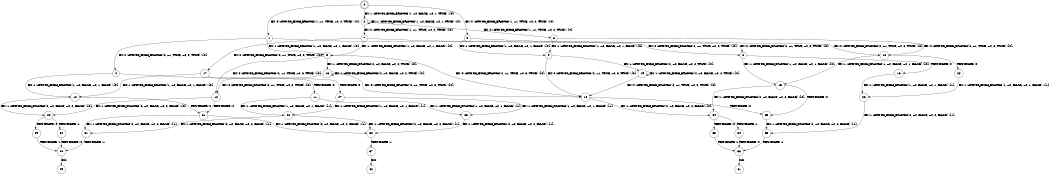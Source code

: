 digraph BCG {
size = "7, 10.5";
center = TRUE;
node [shape = circle];
0 [peripheries = 2];
0 -> 1 [label = "EX !0 !ATOMIC_EXCH_BRANCH (1, +1, TRUE, +0, 2, TRUE) !{0}"];
0 -> 2 [label = "EX !1 !ATOMIC_EXCH_BRANCH (1, +0, FALSE, +0, 1, TRUE) !{0}"];
0 -> 3 [label = "EX !0 !ATOMIC_EXCH_BRANCH (1, +1, TRUE, +0, 2, TRUE) !{0}"];
1 -> 4 [label = "EX !0 !ATOMIC_EXCH_BRANCH (2, +1, TRUE, +0, 3, TRUE) !{0}"];
1 -> 5 [label = "EX !1 !ATOMIC_EXCH_BRANCH (1, +0, FALSE, +0, 1, FALSE) !{0}"];
1 -> 6 [label = "EX !0 !ATOMIC_EXCH_BRANCH (2, +1, TRUE, +0, 3, TRUE) !{0}"];
2 -> 2 [label = "EX !1 !ATOMIC_EXCH_BRANCH (1, +0, FALSE, +0, 1, TRUE) !{0}"];
2 -> 7 [label = "EX !0 !ATOMIC_EXCH_BRANCH (1, +1, TRUE, +0, 2, TRUE) !{0}"];
2 -> 8 [label = "EX !0 !ATOMIC_EXCH_BRANCH (1, +1, TRUE, +0, 2, TRUE) !{0}"];
3 -> 9 [label = "EX !1 !ATOMIC_EXCH_BRANCH (1, +0, FALSE, +0, 1, FALSE) !{0}"];
3 -> 6 [label = "EX !0 !ATOMIC_EXCH_BRANCH (2, +1, TRUE, +0, 3, TRUE) !{0}"];
4 -> 10 [label = "EX !1 !ATOMIC_EXCH_BRANCH (1, +0, FALSE, +0, 1, FALSE) !{0}"];
4 -> 11 [label = "TERMINATE !0"];
5 -> 12 [label = "EX !0 !ATOMIC_EXCH_BRANCH (2, +1, TRUE, +0, 3, TRUE) !{0}"];
5 -> 13 [label = "EX !1 !ATOMIC_EXCH_BRANCH (2, +0, FALSE, +0, 2, TRUE) !{0}"];
5 -> 14 [label = "EX !0 !ATOMIC_EXCH_BRANCH (2, +1, TRUE, +0, 3, TRUE) !{0}"];
6 -> 15 [label = "EX !1 !ATOMIC_EXCH_BRANCH (1, +0, FALSE, +0, 1, FALSE) !{0}"];
6 -> 16 [label = "TERMINATE !0"];
7 -> 17 [label = "EX !0 !ATOMIC_EXCH_BRANCH (2, +1, TRUE, +0, 3, TRUE) !{0}"];
7 -> 5 [label = "EX !1 !ATOMIC_EXCH_BRANCH (1, +0, FALSE, +0, 1, FALSE) !{0}"];
7 -> 18 [label = "EX !0 !ATOMIC_EXCH_BRANCH (2, +1, TRUE, +0, 3, TRUE) !{0}"];
8 -> 9 [label = "EX !1 !ATOMIC_EXCH_BRANCH (1, +0, FALSE, +0, 1, FALSE) !{0}"];
8 -> 18 [label = "EX !0 !ATOMIC_EXCH_BRANCH (2, +1, TRUE, +0, 3, TRUE) !{0}"];
9 -> 19 [label = "EX !1 !ATOMIC_EXCH_BRANCH (2, +0, FALSE, +0, 2, TRUE) !{0}"];
9 -> 14 [label = "EX !0 !ATOMIC_EXCH_BRANCH (2, +1, TRUE, +0, 3, TRUE) !{0}"];
10 -> 20 [label = "EX !1 !ATOMIC_EXCH_BRANCH (2, +0, FALSE, +0, 2, FALSE) !{0}"];
10 -> 21 [label = "TERMINATE !0"];
11 -> 22 [label = "EX !1 !ATOMIC_EXCH_BRANCH (1, +0, FALSE, +0, 1, FALSE) !{1}"];
11 -> 23 [label = "EX !1 !ATOMIC_EXCH_BRANCH (1, +0, FALSE, +0, 1, FALSE) !{1}"];
12 -> 20 [label = "EX !1 !ATOMIC_EXCH_BRANCH (2, +0, FALSE, +0, 2, FALSE) !{0}"];
12 -> 21 [label = "TERMINATE !0"];
13 -> 12 [label = "EX !0 !ATOMIC_EXCH_BRANCH (2, +1, TRUE, +0, 3, TRUE) !{0}"];
13 -> 13 [label = "EX !1 !ATOMIC_EXCH_BRANCH (2, +0, FALSE, +0, 2, TRUE) !{0}"];
13 -> 14 [label = "EX !0 !ATOMIC_EXCH_BRANCH (2, +1, TRUE, +0, 3, TRUE) !{0}"];
14 -> 24 [label = "EX !1 !ATOMIC_EXCH_BRANCH (2, +0, FALSE, +0, 2, FALSE) !{0}"];
14 -> 25 [label = "TERMINATE !0"];
15 -> 24 [label = "EX !1 !ATOMIC_EXCH_BRANCH (2, +0, FALSE, +0, 2, FALSE) !{0}"];
15 -> 25 [label = "TERMINATE !0"];
16 -> 26 [label = "EX !1 !ATOMIC_EXCH_BRANCH (1, +0, FALSE, +0, 1, FALSE) !{1}"];
17 -> 10 [label = "EX !1 !ATOMIC_EXCH_BRANCH (1, +0, FALSE, +0, 1, FALSE) !{0}"];
17 -> 27 [label = "TERMINATE !0"];
18 -> 15 [label = "EX !1 !ATOMIC_EXCH_BRANCH (1, +0, FALSE, +0, 1, FALSE) !{0}"];
18 -> 28 [label = "TERMINATE !0"];
19 -> 19 [label = "EX !1 !ATOMIC_EXCH_BRANCH (2, +0, FALSE, +0, 2, TRUE) !{0}"];
19 -> 14 [label = "EX !0 !ATOMIC_EXCH_BRANCH (2, +1, TRUE, +0, 3, TRUE) !{0}"];
20 -> 29 [label = "TERMINATE !0"];
20 -> 30 [label = "TERMINATE !1"];
21 -> 31 [label = "EX !1 !ATOMIC_EXCH_BRANCH (2, +0, FALSE, +0, 2, FALSE) !{1}"];
21 -> 32 [label = "EX !1 !ATOMIC_EXCH_BRANCH (2, +0, FALSE, +0, 2, FALSE) !{1}"];
22 -> 31 [label = "EX !1 !ATOMIC_EXCH_BRANCH (2, +0, FALSE, +0, 2, FALSE) !{1}"];
22 -> 32 [label = "EX !1 !ATOMIC_EXCH_BRANCH (2, +0, FALSE, +0, 2, FALSE) !{1}"];
23 -> 32 [label = "EX !1 !ATOMIC_EXCH_BRANCH (2, +0, FALSE, +0, 2, FALSE) !{1}"];
24 -> 33 [label = "TERMINATE !0"];
24 -> 34 [label = "TERMINATE !1"];
25 -> 35 [label = "EX !1 !ATOMIC_EXCH_BRANCH (2, +0, FALSE, +0, 2, FALSE) !{1}"];
26 -> 35 [label = "EX !1 !ATOMIC_EXCH_BRANCH (2, +0, FALSE, +0, 2, FALSE) !{1}"];
27 -> 22 [label = "EX !1 !ATOMIC_EXCH_BRANCH (1, +0, FALSE, +0, 1, FALSE) !{1}"];
27 -> 23 [label = "EX !1 !ATOMIC_EXCH_BRANCH (1, +0, FALSE, +0, 1, FALSE) !{1}"];
28 -> 26 [label = "EX !1 !ATOMIC_EXCH_BRANCH (1, +0, FALSE, +0, 1, FALSE) !{1}"];
29 -> 36 [label = "TERMINATE !1"];
30 -> 36 [label = "TERMINATE !0"];
31 -> 36 [label = "TERMINATE !1"];
32 -> 37 [label = "TERMINATE !1"];
33 -> 38 [label = "TERMINATE !1"];
34 -> 38 [label = "TERMINATE !0"];
35 -> 38 [label = "TERMINATE !1"];
36 -> 39 [label = "exit"];
37 -> 40 [label = "exit"];
38 -> 41 [label = "exit"];
}
